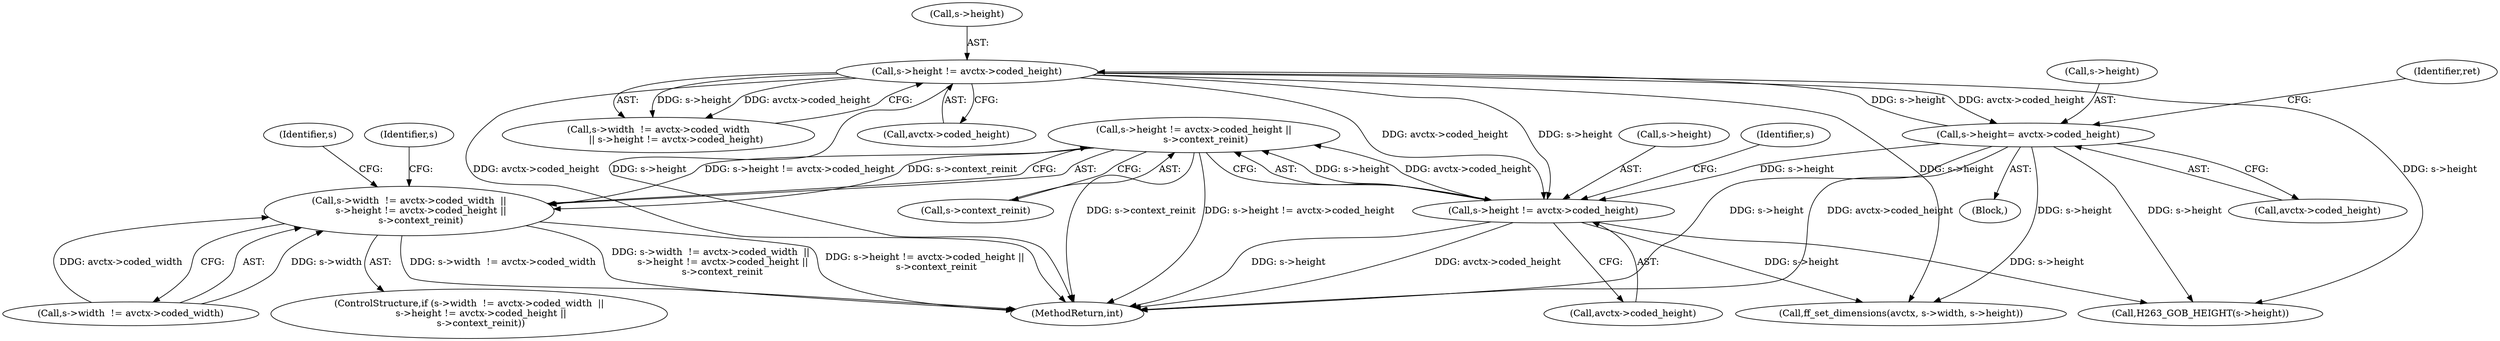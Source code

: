 digraph "0_FFmpeg_bd27a9364ca274ca97f1df6d984e88a0700fb235_0@pointer" {
"1000688" [label="(Call,s->height != avctx->coded_height ||\n        s->context_reinit)"];
"1000689" [label="(Call,s->height != avctx->coded_height)"];
"1000529" [label="(Call,s->height != avctx->coded_height)"];
"1000550" [label="(Call,s->height= avctx->coded_height)"];
"1000680" [label="(Call,s->width  != avctx->coded_width  ||\n        s->height != avctx->coded_height ||\n        s->context_reinit)"];
"1000688" [label="(Call,s->height != avctx->coded_height ||\n        s->context_reinit)"];
"1000693" [label="(Call,avctx->coded_height)"];
"1000707" [label="(Call,ff_set_dimensions(avctx, s->width, s->height))"];
"1000521" [label="(Call,s->width  != avctx->coded_width\n            || s->height != avctx->coded_height)"];
"1000702" [label="(Identifier,s)"];
"1000679" [label="(ControlStructure,if (s->width  != avctx->coded_width  ||\n        s->height != avctx->coded_height ||\n        s->context_reinit))"];
"1000536" [label="(Block,)"];
"1000533" [label="(Call,avctx->coded_height)"];
"1000690" [label="(Call,s->height)"];
"1000551" [label="(Call,s->height)"];
"1001474" [label="(MethodReturn,int)"];
"1000696" [label="(Call,s->context_reinit)"];
"1000550" [label="(Call,s->height= avctx->coded_height)"];
"1000689" [label="(Call,s->height != avctx->coded_height)"];
"1000530" [label="(Call,s->height)"];
"1000559" [label="(Identifier,ret)"];
"1000554" [label="(Call,avctx->coded_height)"];
"1000774" [label="(Call,H263_GOB_HEIGHT(s->height))"];
"1000697" [label="(Identifier,s)"];
"1000680" [label="(Call,s->width  != avctx->coded_width  ||\n        s->height != avctx->coded_height ||\n        s->context_reinit)"];
"1000756" [label="(Identifier,s)"];
"1000529" [label="(Call,s->height != avctx->coded_height)"];
"1000681" [label="(Call,s->width  != avctx->coded_width)"];
"1000688" -> "1000680"  [label="AST: "];
"1000688" -> "1000689"  [label="CFG: "];
"1000688" -> "1000696"  [label="CFG: "];
"1000689" -> "1000688"  [label="AST: "];
"1000696" -> "1000688"  [label="AST: "];
"1000680" -> "1000688"  [label="CFG: "];
"1000688" -> "1001474"  [label="DDG: s->context_reinit"];
"1000688" -> "1001474"  [label="DDG: s->height != avctx->coded_height"];
"1000688" -> "1000680"  [label="DDG: s->height != avctx->coded_height"];
"1000688" -> "1000680"  [label="DDG: s->context_reinit"];
"1000689" -> "1000688"  [label="DDG: s->height"];
"1000689" -> "1000688"  [label="DDG: avctx->coded_height"];
"1000689" -> "1000693"  [label="CFG: "];
"1000690" -> "1000689"  [label="AST: "];
"1000693" -> "1000689"  [label="AST: "];
"1000697" -> "1000689"  [label="CFG: "];
"1000689" -> "1001474"  [label="DDG: avctx->coded_height"];
"1000689" -> "1001474"  [label="DDG: s->height"];
"1000529" -> "1000689"  [label="DDG: s->height"];
"1000529" -> "1000689"  [label="DDG: avctx->coded_height"];
"1000550" -> "1000689"  [label="DDG: s->height"];
"1000689" -> "1000707"  [label="DDG: s->height"];
"1000689" -> "1000774"  [label="DDG: s->height"];
"1000529" -> "1000521"  [label="AST: "];
"1000529" -> "1000533"  [label="CFG: "];
"1000530" -> "1000529"  [label="AST: "];
"1000533" -> "1000529"  [label="AST: "];
"1000521" -> "1000529"  [label="CFG: "];
"1000529" -> "1001474"  [label="DDG: avctx->coded_height"];
"1000529" -> "1001474"  [label="DDG: s->height"];
"1000529" -> "1000521"  [label="DDG: s->height"];
"1000529" -> "1000521"  [label="DDG: avctx->coded_height"];
"1000550" -> "1000529"  [label="DDG: s->height"];
"1000529" -> "1000550"  [label="DDG: avctx->coded_height"];
"1000529" -> "1000707"  [label="DDG: s->height"];
"1000529" -> "1000774"  [label="DDG: s->height"];
"1000550" -> "1000536"  [label="AST: "];
"1000550" -> "1000554"  [label="CFG: "];
"1000551" -> "1000550"  [label="AST: "];
"1000554" -> "1000550"  [label="AST: "];
"1000559" -> "1000550"  [label="CFG: "];
"1000550" -> "1001474"  [label="DDG: avctx->coded_height"];
"1000550" -> "1001474"  [label="DDG: s->height"];
"1000550" -> "1000707"  [label="DDG: s->height"];
"1000550" -> "1000774"  [label="DDG: s->height"];
"1000680" -> "1000679"  [label="AST: "];
"1000680" -> "1000681"  [label="CFG: "];
"1000681" -> "1000680"  [label="AST: "];
"1000702" -> "1000680"  [label="CFG: "];
"1000756" -> "1000680"  [label="CFG: "];
"1000680" -> "1001474"  [label="DDG: s->width  != avctx->coded_width"];
"1000680" -> "1001474"  [label="DDG: s->width  != avctx->coded_width  ||\n        s->height != avctx->coded_height ||\n        s->context_reinit"];
"1000680" -> "1001474"  [label="DDG: s->height != avctx->coded_height ||\n        s->context_reinit"];
"1000681" -> "1000680"  [label="DDG: s->width"];
"1000681" -> "1000680"  [label="DDG: avctx->coded_width"];
}
